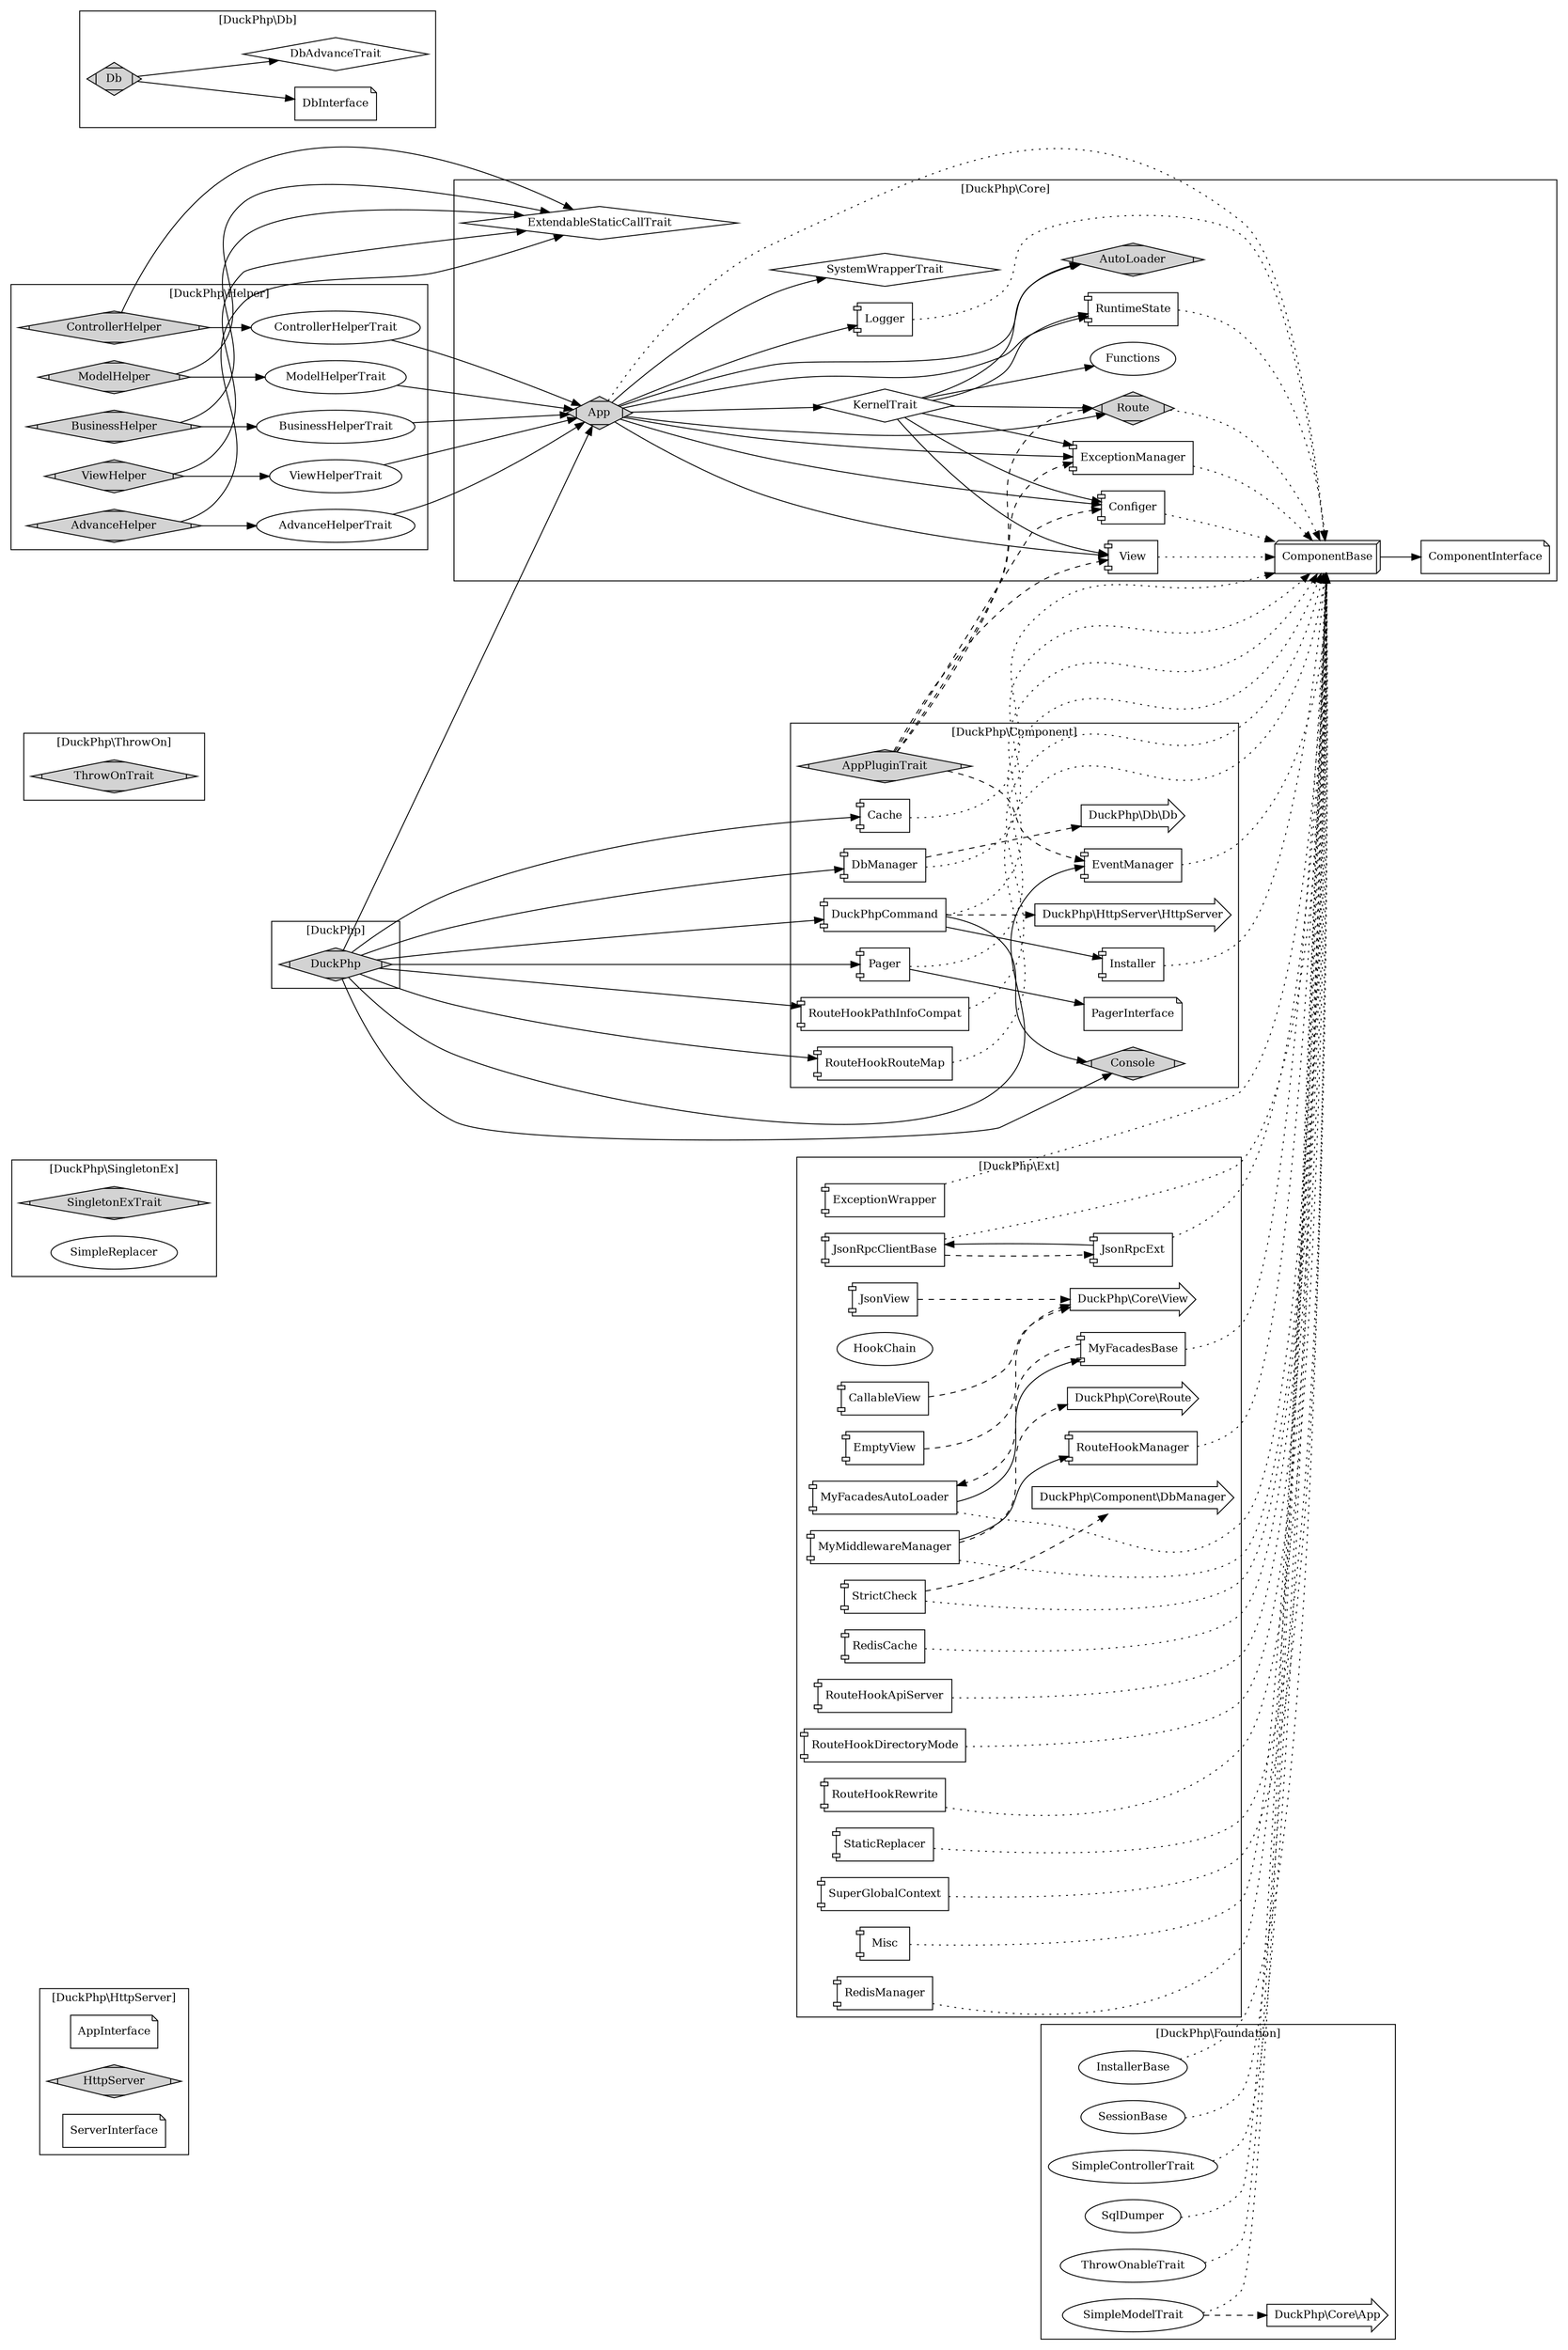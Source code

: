 digraph DuckPhp{
/* This is a graphviz file */
graph [rankdir = "LR";fontsize="12";];
node [fontsize="12";];

subgraph cluster_HttpServer {
    label = "[DuckPhp\\HttpServer]";
    
    AppInterface [shape="note"];

    HttpServer [label="HttpServer";shape=Mdiamond;style=filled];
    ServerInterface [label="ServerInterface";shape="note"];
    /* FileRunnerTrait [label="FileRunnerTrait(todo)";shape="diamond"];*/

    
}
subgraph cluster_SingletonEx {
    label = "[DuckPhp\\SingletonEx]";

    SingletonExTrait [shape=Mdiamond;style=filled];
    SimpleReplacer [label="SimpleReplacer"];
}
subgraph cluster_ThrowOn {
    label = "[DuckPhp\\ThrowOn]";

    ThrowOnTrait [shape="Mdiamond";style="filled"];
}
subgraph cluster_Core {
    
    label = "[DuckPhp\\Core]";

    App [label="App";shape=Mdiamond;style=filled]; 
    KernelTrait [label="KernelTrait";shape="diamond"];
    AutoLoader [label="AutoLoader";shape=Mdiamond;style=filled];
    ExceptionManager [label="ExceptionManager";shape="component"];
    View [label="View";shape="component"];
    Configer [label="Configer";shape="component"];
    Logger [label="Logger";shape="component"];
    Route [label="Route";shape=Mdiamond;style=filled];
    RuntimeState [label="RuntimeState";shape="component"];
    SystemWrapperTrait [label="SystemWrapperTrait";shape=diamond];

    ExtendableStaticCallTrait [label="ExtendableStaticCallTrait";shape=diamond];
    
    ComponentInterface [label="ComponentInterface";shape=note];
    ComponentBase [label="ComponentBase";shape=box3d];
    Functions [label="Functions"];


    KernelTrait -> AutoLoader ;
    KernelTrait -> Configer;
    KernelTrait -> ExceptionManager;
    KernelTrait -> Route;
    KernelTrait -> RuntimeState;
    KernelTrait -> View;
    KernelTrait -> Functions;

    App -> KernelTrait;
    App -> SystemWrapperTrait;
    App -> AutoLoader;
    App -> Configer;
    App -> Logger;
    App -> ExceptionManager;
    App -> Route;
    App -> RuntimeState;
    App -> View;
    
    App -> ComponentBase [style="dotted"];

    
    ExceptionManager -> ComponentBase [style="dotted"];
    Configer -> ComponentBase [style="dotted"];
    Route -> ComponentBase [style="dotted"];
    RuntimeState -> ComponentBase [style="dotted"];
    View -> ComponentBase [style="dotted"];
    Logger -> ComponentBase [style="dotted"];
    
    ComponentBase -> ComponentInterface;
}

subgraph cluster_Helper {
    
    label = "[DuckPhp\\Helper]";
    
    AdvanceHelper [label="AdvanceHelper";shape=Mdiamond;style=filled];
    ControllerHelper [label="ControllerHelper";shape=Mdiamond;style=filled];
    ModelHelper [label="ModelHelper";shape=Mdiamond;style=filled];
    BusinessHelper [label="BusinessHelper";shape=Mdiamond;style=filled];
    ViewHelper [label="ViewHelper";shape=Mdiamond;style=filled];
    
    AdvanceHelperTrait -> App; 
    ControllerHelperTrait -> App; 
    ModelHelperTrait -> App; 
    BusinessHelperTrait -> App; 
    ViewHelperTrait -> App; 
    
    AdvanceHelper -> ExtendableStaticCallTrait; 
    ControllerHelper -> ExtendableStaticCallTrait; 
    ModelHelper -> ExtendableStaticCallTrait; 
    BusinessHelper -> ExtendableStaticCallTrait; 
    ViewHelper -> ExtendableStaticCallTrait; 

    AdvanceHelper -> AdvanceHelperTrait; 
    ControllerHelper -> ControllerHelperTrait; 
    ModelHelper -> ModelHelperTrait; 
    BusinessHelper -> BusinessHelperTrait; 
    ViewHelper -> ViewHelperTrait; 

}

subgraph cluster_Db {
    label = "[DuckPhp\\Db]";

    Db_Db [label="Db";shape=Mdiamond;style=filled];
    Db_DbAdvanceTrait [label="DbAdvanceTrait";shape=diamond];
    Db_DbInterface [label="DbInterface";shape=note];
    
    Db_Db -> Db_DbAdvanceTrait;
    Db_Db -> Db_DbInterface;
}


subgraph cluster_Component {
    label = "[DuckPhp\\Component]";
    
    AppPluginTrait [shape=Mdiamond;style=filled];
    Cache[shape="component"];
    Console[shape=Mdiamond;style=filled];
    DbManager[shape="component"];
    DuckPhpCommand[shape="component"];
    EventManager[shape="component"];
    Installer [shape="component"];
    Pager[shape="component"];
    PagerInterface [shape=note];
    RouteHookPathInfoCompat[shape="component"];
    RouteHookRouteMap[shape="component"];
    
    X_HttpServer[label="DuckPhp\\HttpServer\\HttpServer",shape="rarrow"];
    X_Db_Db[label="DuckPhp\\Db\\Db",shape="rarrow"];
    
    AppPluginTrait -> EventManager [style="dashed"]; 
    AppPluginTrait -> ExceptionManager [style="dashed"]; 
    AppPluginTrait -> Configer [style="dashed"]; 
    AppPluginTrait -> View [style="dashed"]; 
    AppPluginTrait -> Route [style="dashed"]; 
    
    Cache -> ComponentBase [style="dotted"];
    DuckPhpCommand -> ComponentBase [style="dotted"];
    DbManager -> ComponentBase [style="dotted"];
    EventManager -> ComponentBase [style="dotted"];
    Installer -> ComponentBase [style="dotted"];
    Pager -> ComponentBase [style="dotted"];
    RouteHookPathInfoCompat -> ComponentBase [style="dotted"];
    RouteHookRouteMap -> ComponentBase [style="dotted"];
    
    DuckPhpCommand -> Console; 
    DuckPhpCommand -> Installer; 
    DuckPhpCommand -> X_HttpServer [style="dashed"];
    DbManager -> X_Db_Db [style="dashed"]; 

    Pager -> PagerInterface; 
}

subgraph cluster_DuckPhp {
    label = "[DuckPhp]";
    node [style=filled];

    DuckPhp -> App;

    DuckPhp -> RouteHookRouteMap;
    DuckPhp -> Pager;
    DuckPhp -> DbManager;
    DuckPhp -> EventManager;
    DuckPhp -> RouteHookPathInfoCompat;
    DuckPhp -> Cache;
    DuckPhp -> Console;
    DuckPhp -> DuckPhpCommand; 

    DuckPhp [shape=Mdiamond];
}

subgraph cluster_Foundation {
    label = "[DuckPhp\\Foundation]";

    InstallerBase -> ComponentBase [style="dotted"];
    SessionBase -> ComponentBase [style="dotted"];
    SimpleControllerTrait -> ComponentBase [style="dotted"];
    SimpleModelTrait -> ComponentBase [style="dotted"];
    SqlDumper -> ComponentBase [style="dotted"];
    ThrowOnableTrait -> ComponentBase [style="dotted"];
    
    X_Core_App[label="DuckPhp\\Core\\App",shape="rarrow"];
    SimpleModelTrait ->X_Core_App [style="dashed"];
}



subgraph cluster_Ext {
    label = "[DuckPhp\\Ext]";

    CallableView[shape="component"];
    EmptyView[shape="component"];
    ExceptionWrapper [shape="component"];
    HookChain;
    JsonRpcClientBase [shape="component"];
    JsonRpcExt [shape="component"];
    JsonView [shape="component"];
    Misc[shape="component"];
    MyFacadesAutoLoader[shape="component"];
    MyFacadesBase [shape="component"];
    MyMiddlewareManager [shape="component"];
    
    RedisManager[shape="component"];
    RedisCache[shape="component"];
    RouteHookApiServer[shape="component"];
    RouteHookDirectoryMode[shape="component"];
    RouteHookManager[shape="component"];
    RouteHookRewrite[shape="component"];
    
    StaticReplacer [shape="component"];
    StrictCheck[shape="component"];
    SuperGlobalContext[shape="component"];

    X_Core_Route[label="DuckPhp\\Core\\Route",shape="rarrow"];
    X_Core_View[label="DuckPhp\\Core\\View",shape="rarrow"];
    X_DbManager[label="DuckPhp\\Component\\DbManager",shape="rarrow"];


    ExceptionWrapper -> ComponentBase [style="dotted"];
    JsonRpcExt -> ComponentBase [style="dotted"];
    Misc -> ComponentBase [style="dotted"];
    MyFacadesBase -> ComponentBase [style="dotted"];
    MyFacadesAutoLoader -> ComponentBase [style="dotted"];
    MyMiddlewareManager -> ComponentBase [style="dotted"];
    RedisManager -> ComponentBase [style="dotted"];
    RedisCache -> ComponentBase [style="dotted"];
    RouteHookApiServer -> ComponentBase [style="dotted"];
    RouteHookDirectoryMode -> ComponentBase [style="dotted"];
    RouteHookManager -> ComponentBase [style="dotted"];
    RouteHookRewrite -> ComponentBase [style="dotted"];

    StaticReplacer -> ComponentBase [style="dotted"];
    StrictCheck -> ComponentBase [style="dotted"];
    SuperGlobalContext -> ComponentBase [style="dotted"];

    CallableView ->X_Core_View[style="dashed"];
    EmptyView -> X_Core_View[style="dashed"];
    MyFacadesBase -> MyFacadesAutoLoader [style="dashed"];
    MyFacadesAutoLoader -> MyFacadesBase;
    MyMiddlewareManager -> RouteHookManager;
    MyMiddlewareManager -> X_Core_Route [style="dashed"];
    JsonRpcExt ->JsonRpcClientBase;
    JsonRpcClientBase ->JsonRpcExt[style="dashed"];
    JsonRpcClientBase -> ComponentBase [style="dotted"];
    JsonView -> X_Core_View [style="dashed"];

    StrictCheck -> X_DbManager [style="dashed"];

}


}
